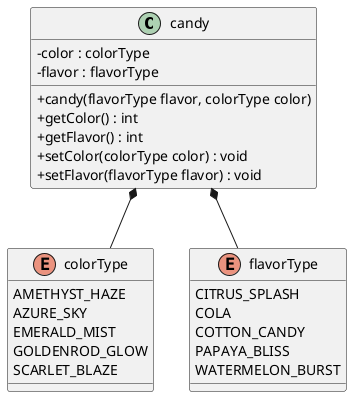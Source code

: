 @startuml
skinparam ClassAttributeIconSize 0




/' Objects '/

class candy {
	+candy(flavorType flavor, colorType color)
	-color : colorType
	-flavor : flavorType
	+getColor() : int
	+getFlavor() : int
	+setColor(colorType color) : void
	+setFlavor(flavorType flavor) : void
}


enum colorType {
	AMETHYST_HAZE
	AZURE_SKY
	EMERALD_MIST
	GOLDENROD_GLOW
	SCARLET_BLAZE
}


enum flavorType {
	CITRUS_SPLASH
	COLA
	COTTON_CANDY
	PAPAYA_BLISS
	WATERMELON_BURST
}





/' Inheritance relationships '/




/' Aggregation relationships '/

candy *-- colorType


candy *-- flavorType






/' Nested objects '/



@enduml
